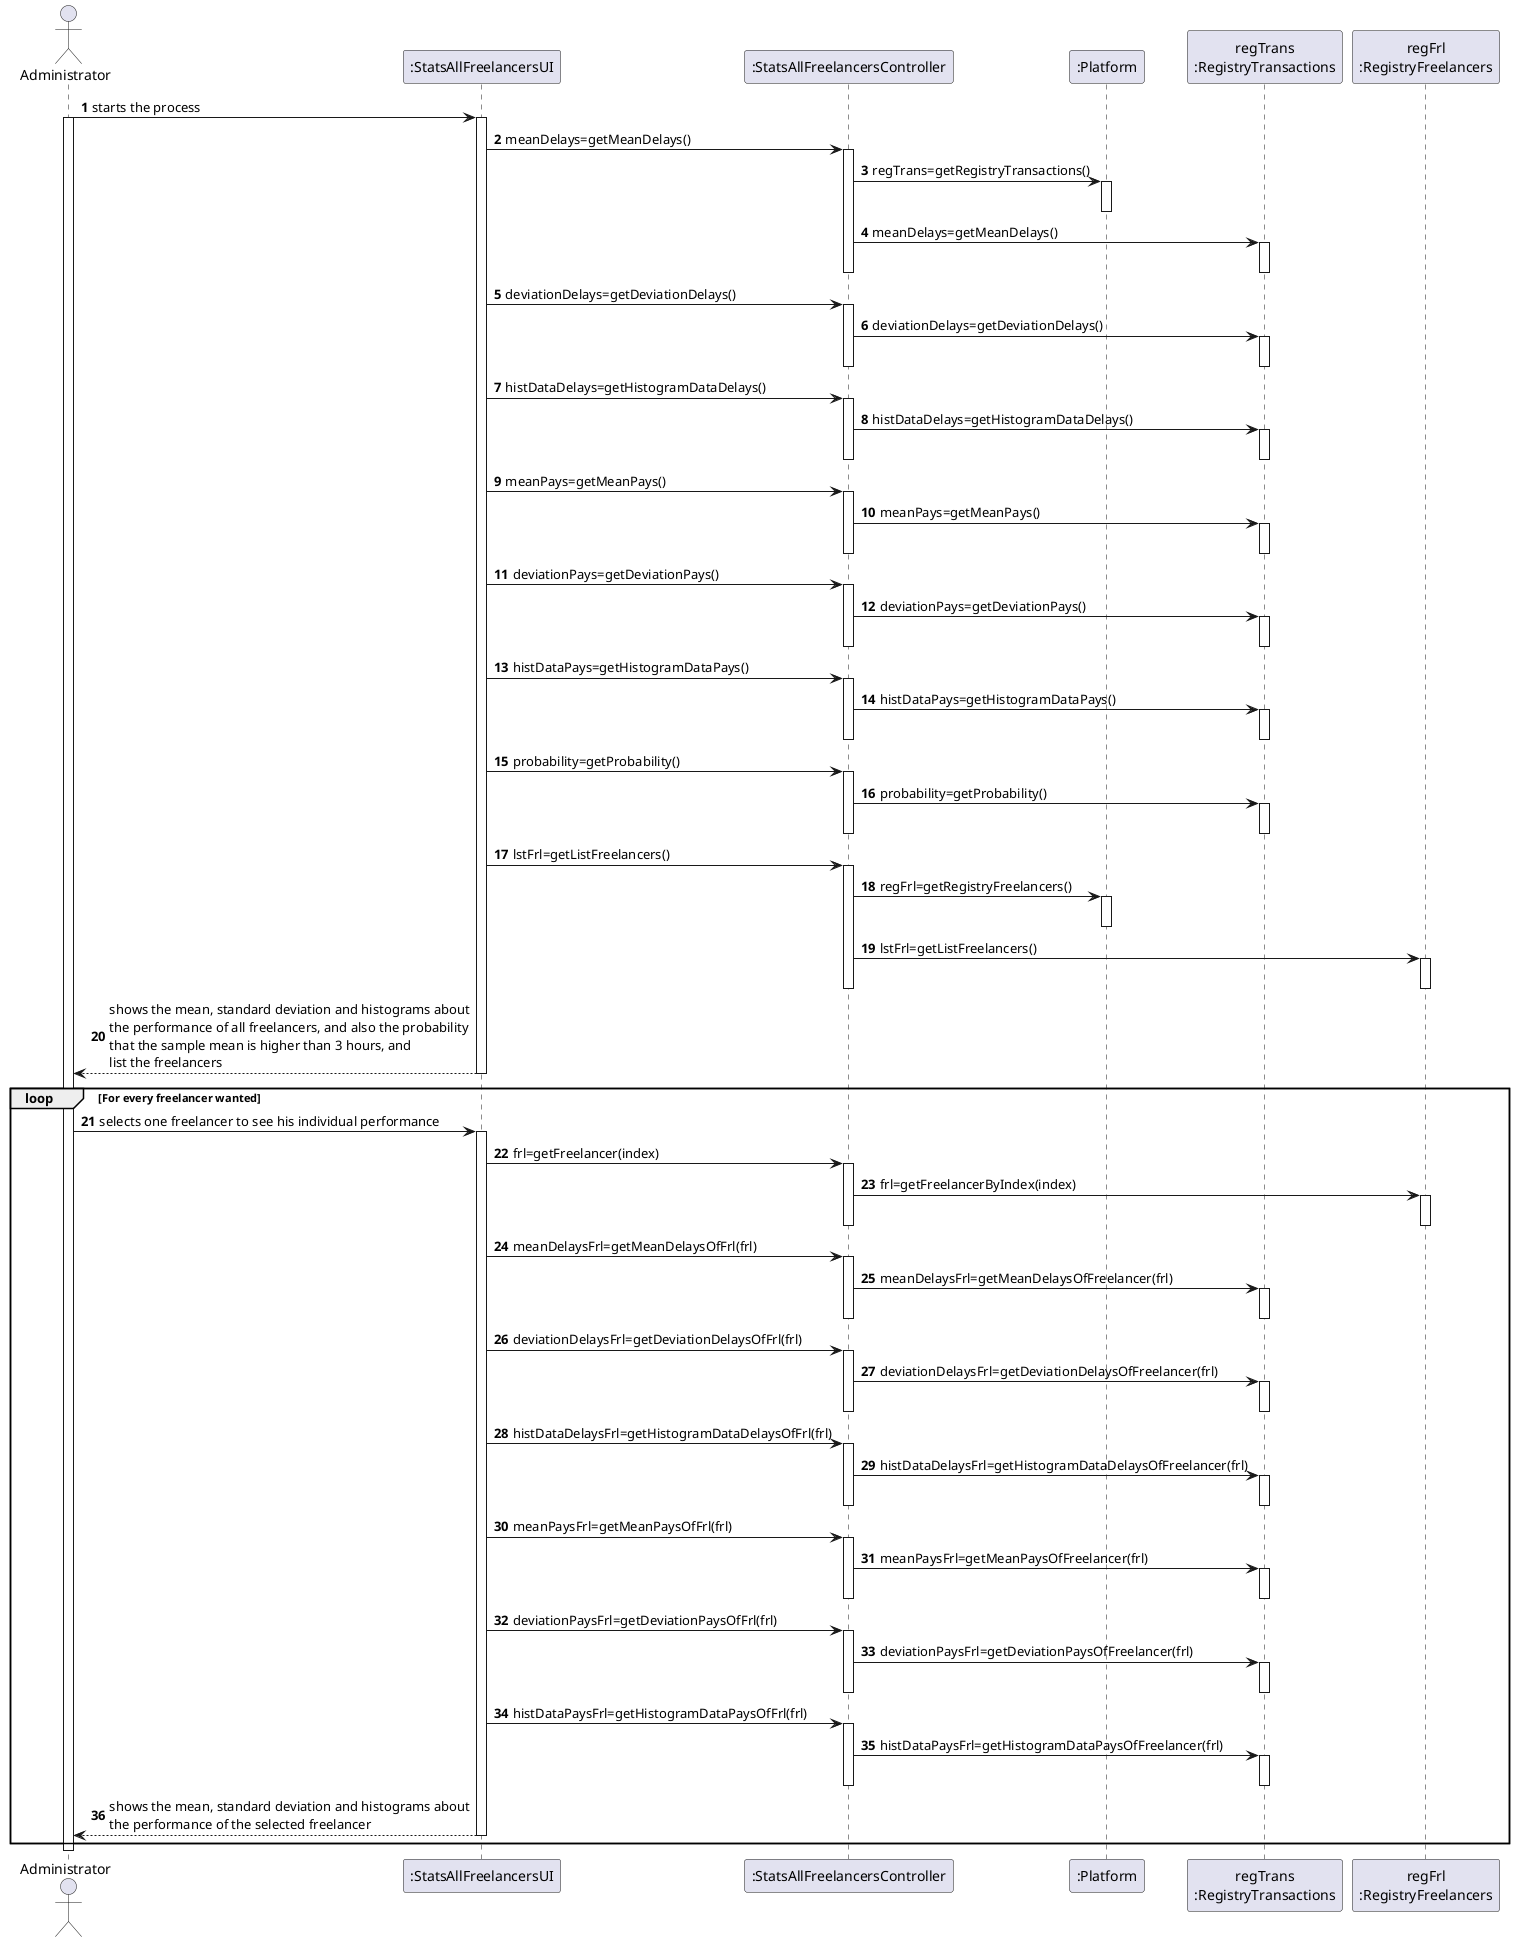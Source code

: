 @startuml
autonumber

actor "Administrator" as ADM
participant ":StatsAllFreelancersUI" as UI
participant ":StatsAllFreelancersController" as CTRL
participant ":Platform" as PLAT
participant "regTrans\n:RegistryTransactions" as REGTRA
participant "regFrl\n:RegistryFreelancers" as REGFRL

ADM -> UI: starts the process
activate ADM
activate UI

UI -> CTRL: meanDelays=getMeanDelays()
activate CTRL

CTRL -> PLAT: regTrans=getRegistryTransactions()
activate PLAT
deactivate PLAT

CTRL -> REGTRA: meanDelays=getMeanDelays()
activate REGTRA
deactivate REGTRA
deactivate CTRL

UI -> CTRL: deviationDelays=getDeviationDelays()
activate CTRL
CTRL -> REGTRA: deviationDelays=getDeviationDelays()
activate REGTRA
deactivate REGTRA
deactivate CTRL

UI -> CTRL: histDataDelays=getHistogramDataDelays()
activate CTRL
CTRL -> REGTRA: histDataDelays=getHistogramDataDelays()
activate REGTRA
deactivate REGTRA
deactivate CTRL

UI -> CTRL: meanPays=getMeanPays()
activate CTRL
CTRL -> REGTRA: meanPays=getMeanPays()
activate REGTRA
deactivate REGTRA
deactivate CTRL

UI -> CTRL: deviationPays=getDeviationPays()
activate CTRL
CTRL -> REGTRA: deviationPays=getDeviationPays()
activate REGTRA
deactivate REGTRA
deactivate CTRL

UI -> CTRL: histDataPays=getHistogramDataPays()
activate CTRL
CTRL -> REGTRA: histDataPays=getHistogramDataPays()
activate REGTRA
deactivate REGTRA
deactivate CTRL

UI -> CTRL: probability=getProbability()
activate CTRL
CTRL -> REGTRA: probability=getProbability()
activate REGTRA
deactivate REGTRA
deactivate CTRL

UI -> CTRL: lstFrl=getListFreelancers()
activate CTRL
CTRL -> PLAT: regFrl=getRegistryFreelancers()
activate PLAT
deactivate PLAT
CTRL -> REGFRL: lstFrl=getListFreelancers()
activate REGFRL
deactivate REGFRL
deactivate CTRL

UI --> ADM: shows the mean, standard deviation and histograms about\nthe performance of all freelancers, and also the probability\nthat the sample mean is higher than 3 hours, and\nlist the freelancers
deactivate UI

loop For every freelancer wanted
ADM -> UI: selects one freelancer to see his individual performance
activate UI

UI -> CTRL: frl=getFreelancer(index)
activate CTRL
CTRL -> REGFRL: frl=getFreelancerByIndex(index)
activate REGFRL
deactivate REGFRL
deactivate CTRL

UI -> CTRL: meanDelaysFrl=getMeanDelaysOfFrl(frl)
activate CTRL
CTRL -> REGTRA: meanDelaysFrl=getMeanDelaysOfFreelancer(frl)
activate REGTRA
deactivate REGTRA
deactivate CTRL

UI -> CTRL: deviationDelaysFrl=getDeviationDelaysOfFrl(frl)
activate CTRL
CTRL -> REGTRA: deviationDelaysFrl=getDeviationDelaysOfFreelancer(frl)
activate REGTRA
deactivate REGTRA
deactivate CTRL

UI -> CTRL: histDataDelaysFrl=getHistogramDataDelaysOfFrl(frl)
activate CTRL
CTRL -> REGTRA: histDataDelaysFrl=getHistogramDataDelaysOfFreelancer(frl)
activate REGTRA
deactivate REGTRA
deactivate CTRL

UI -> CTRL: meanPaysFrl=getMeanPaysOfFrl(frl)
activate CTRL
CTRL -> REGTRA: meanPaysFrl=getMeanPaysOfFreelancer(frl)
activate REGTRA
deactivate REGTRA
deactivate CTRL

UI -> CTRL: deviationPaysFrl=getDeviationPaysOfFrl(frl)
activate CTRL
CTRL -> REGTRA: deviationPaysFrl=getDeviationPaysOfFreelancer(frl)
activate REGTRA
deactivate REGTRA
deactivate CTRL

UI -> CTRL: histDataPaysFrl=getHistogramDataPaysOfFrl(frl)
activate CTRL
CTRL -> REGTRA: histDataPaysFrl=getHistogramDataPaysOfFreelancer(frl)
activate REGTRA
deactivate REGTRA
deactivate CTRL

UI --> ADM: shows the mean, standard deviation and histograms about\nthe performance of the selected freelancer
deactivate UI
end loop
deactivate ADM
@enduml
